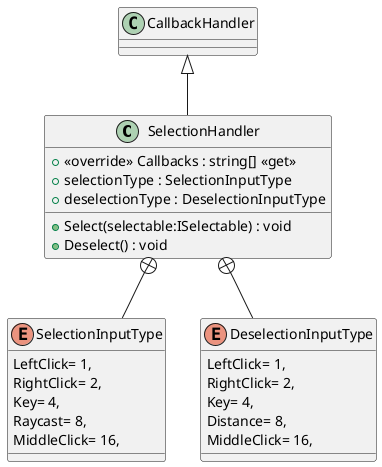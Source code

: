 @startuml
class SelectionHandler {
    + <<override>> Callbacks : string[] <<get>>
    + selectionType : SelectionInputType
    + deselectionType : DeselectionInputType
    + Select(selectable:ISelectable) : void
    + Deselect() : void
}
enum SelectionInputType {
    LeftClick= 1,
    RightClick= 2,
    Key= 4,
    Raycast= 8,
    MiddleClick= 16,
}
enum DeselectionInputType {
    LeftClick= 1,
    RightClick= 2,
    Key= 4,
    Distance= 8,
    MiddleClick= 16,
}
CallbackHandler <|-- SelectionHandler
SelectionHandler +-- SelectionInputType
SelectionHandler +-- DeselectionInputType
@enduml
